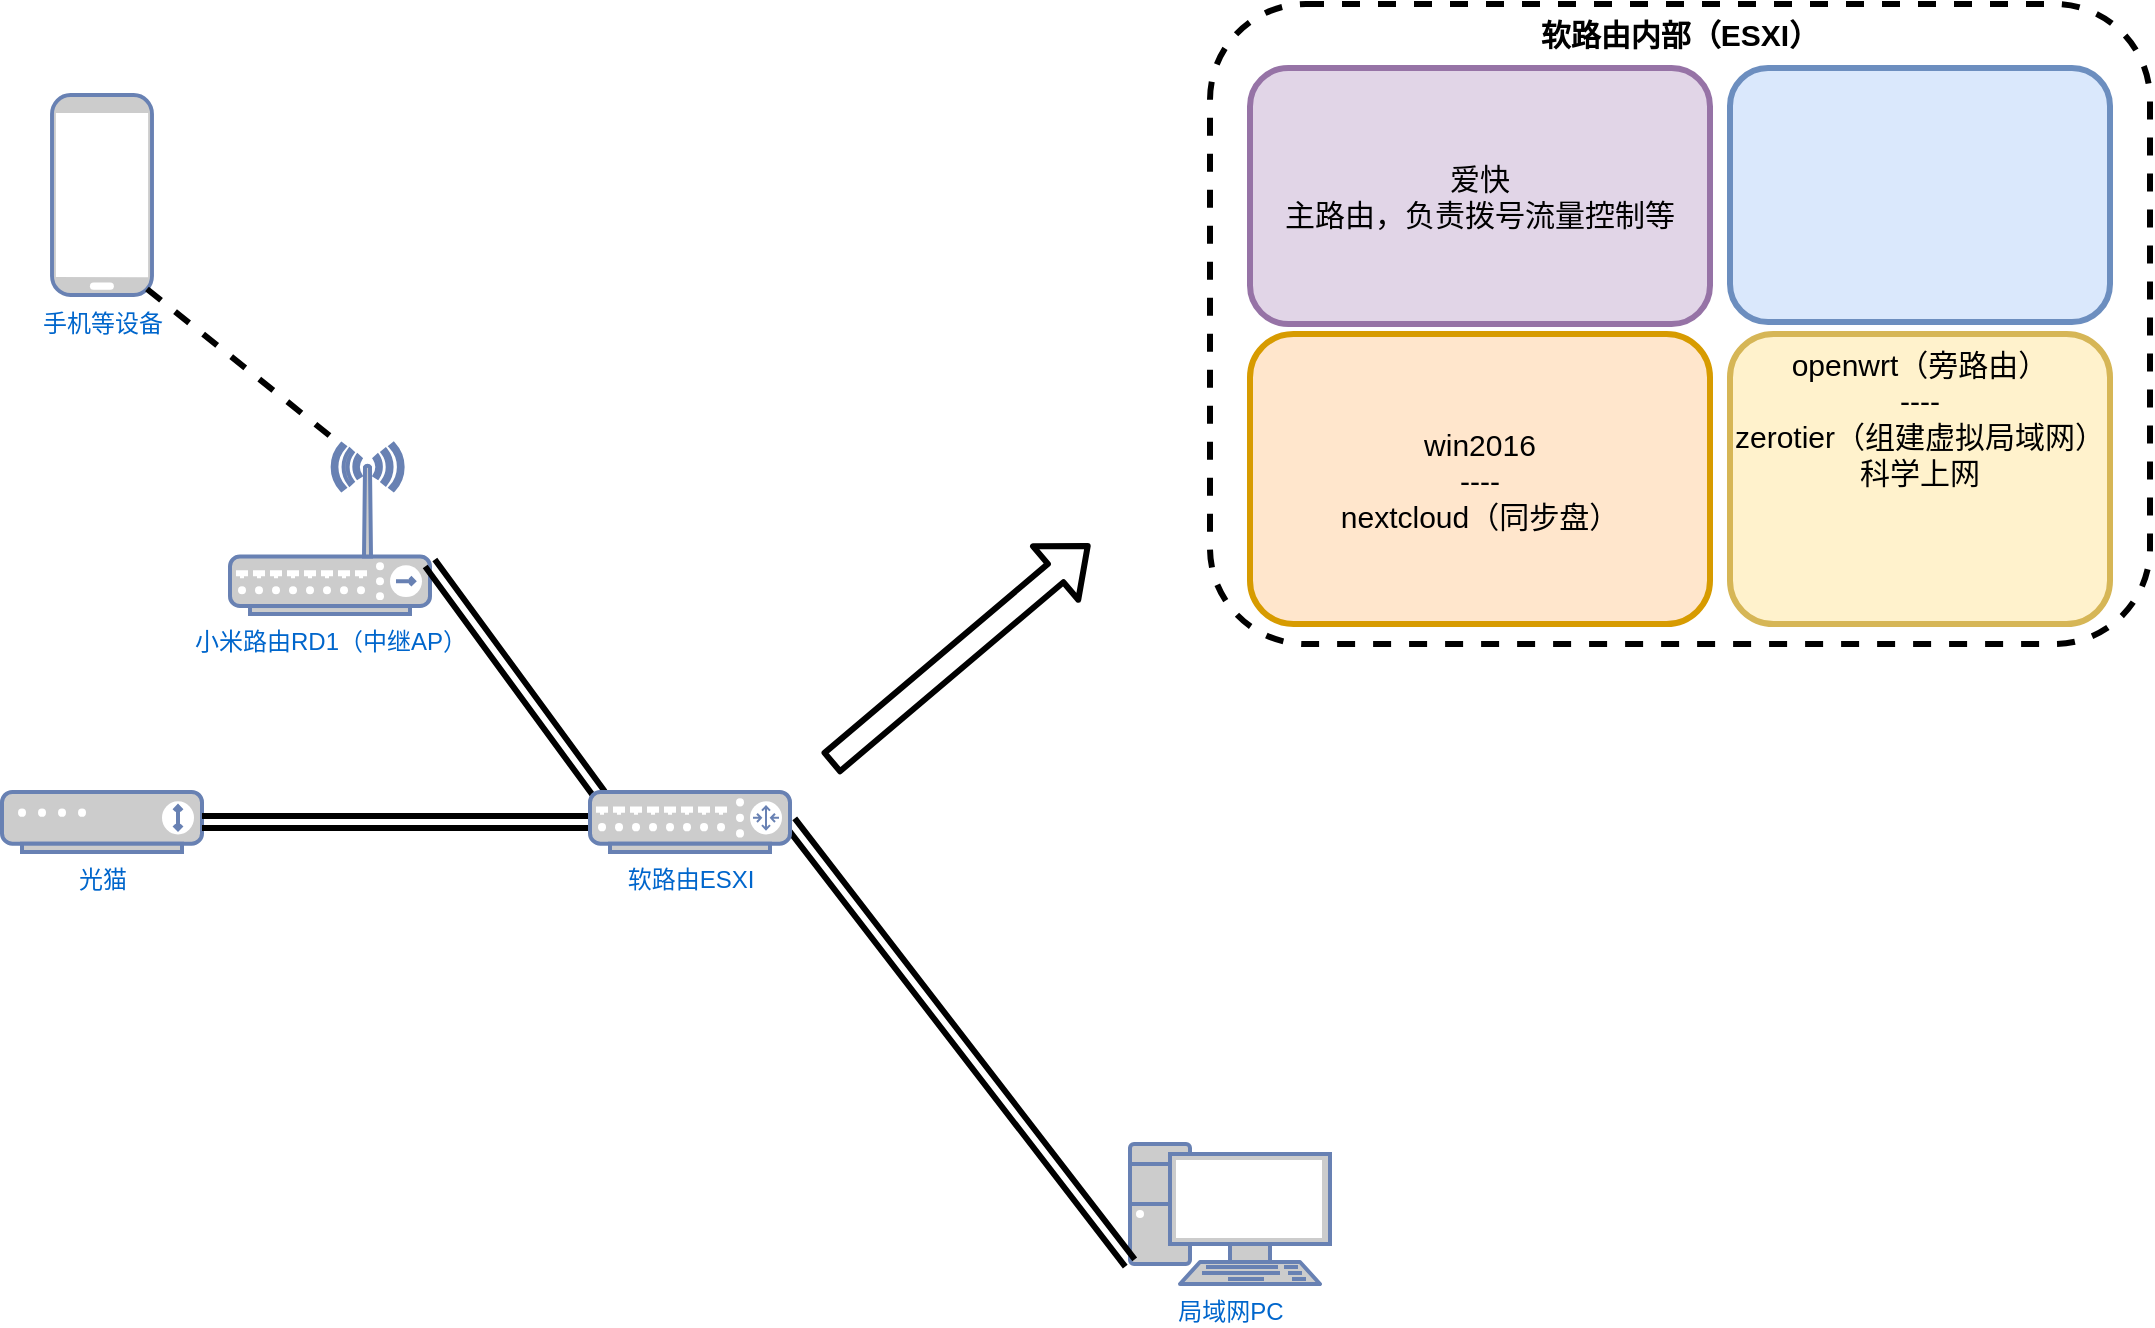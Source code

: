 <mxfile version="13.0.3" type="device"><diagram id="4dVkx46C4hj-4RHoTvHo" name="第 1 页"><mxGraphModel dx="2048" dy="1168" grid="1" gridSize="10" guides="1" tooltips="1" connect="1" arrows="1" fold="1" page="1" pageScale="1" pageWidth="1169" pageHeight="827" math="0" shadow="0"><root><mxCell id="0"/><mxCell id="1" parent="0"/><mxCell id="qo07VZC9uCO2pJ7NSxcm-1" value="光猫" style="fontColor=#0066CC;verticalAlign=top;verticalLabelPosition=bottom;labelPosition=center;align=center;html=1;outlineConnect=0;fillColor=#CCCCCC;strokeColor=#6881B3;gradientColor=none;gradientDirection=north;strokeWidth=2;shape=mxgraph.networks.modem;" vertex="1" parent="1"><mxGeometry x="36" y="414" width="100" height="30" as="geometry"/></mxCell><mxCell id="qo07VZC9uCO2pJ7NSxcm-2" value="小米路由RD1（中继AP）" style="fontColor=#0066CC;verticalAlign=top;verticalLabelPosition=bottom;labelPosition=center;align=center;html=1;outlineConnect=0;fillColor=#CCCCCC;strokeColor=#6881B3;gradientColor=none;gradientDirection=north;strokeWidth=2;shape=mxgraph.networks.wireless_hub;" vertex="1" parent="1"><mxGeometry x="150" y="240" width="100" height="85" as="geometry"/></mxCell><mxCell id="qo07VZC9uCO2pJ7NSxcm-4" value="局域网PC" style="fontColor=#0066CC;verticalAlign=top;verticalLabelPosition=bottom;labelPosition=center;align=center;html=1;outlineConnect=0;fillColor=#CCCCCC;strokeColor=#6881B3;gradientColor=none;gradientDirection=north;strokeWidth=2;shape=mxgraph.networks.pc;" vertex="1" parent="1"><mxGeometry x="600" y="590" width="100" height="70" as="geometry"/></mxCell><mxCell id="qo07VZC9uCO2pJ7NSxcm-5" value="手机等设备" style="fontColor=#0066CC;verticalAlign=top;verticalLabelPosition=bottom;labelPosition=center;align=center;html=1;outlineConnect=0;fillColor=#CCCCCC;strokeColor=#6881B3;gradientColor=none;gradientDirection=north;strokeWidth=2;shape=mxgraph.networks.mobile;" vertex="1" parent="1"><mxGeometry x="61" y="65.5" width="50" height="100" as="geometry"/></mxCell><mxCell id="qo07VZC9uCO2pJ7NSxcm-7" value="" style="shape=link;html=1;strokeWidth=3;entryX=0;entryY=0.5;entryDx=0;entryDy=0;entryPerimeter=0;" edge="1" parent="1" source="qo07VZC9uCO2pJ7NSxcm-1" target="qo07VZC9uCO2pJ7NSxcm-23"><mxGeometry width="50" height="50" relative="1" as="geometry"><mxPoint x="200" y="440" as="sourcePoint"/><mxPoint x="250" y="390" as="targetPoint"/></mxGeometry></mxCell><mxCell id="qo07VZC9uCO2pJ7NSxcm-9" value="" style="shape=link;html=1;strokeWidth=3;entryX=0.05;entryY=0.05;entryDx=0;entryDy=0;entryPerimeter=0;exitX=1;exitY=0.7;exitDx=0;exitDy=0;exitPerimeter=0;" edge="1" parent="1" source="qo07VZC9uCO2pJ7NSxcm-2" target="qo07VZC9uCO2pJ7NSxcm-23"><mxGeometry width="50" height="50" relative="1" as="geometry"><mxPoint x="420" y="400" as="sourcePoint"/><mxPoint x="470" y="350" as="targetPoint"/></mxGeometry></mxCell><mxCell id="qo07VZC9uCO2pJ7NSxcm-10" value="" style="endArrow=none;dashed=1;html=1;strokeWidth=3;entryX=0.55;entryY=0;entryDx=0;entryDy=0;entryPerimeter=0;exitX=0.95;exitY=0.97;exitDx=0;exitDy=0;exitPerimeter=0;" edge="1" parent="1" source="qo07VZC9uCO2pJ7NSxcm-5" target="qo07VZC9uCO2pJ7NSxcm-2"><mxGeometry width="50" height="50" relative="1" as="geometry"><mxPoint x="280" y="350" as="sourcePoint"/><mxPoint x="330" y="300" as="targetPoint"/></mxGeometry></mxCell><mxCell id="qo07VZC9uCO2pJ7NSxcm-11" value="" style="shape=link;html=1;strokeWidth=3;entryX=0;entryY=0.85;entryDx=0;entryDy=0;entryPerimeter=0;exitX=1;exitY=0.5;exitDx=0;exitDy=0;exitPerimeter=0;" edge="1" parent="1" source="qo07VZC9uCO2pJ7NSxcm-23" target="qo07VZC9uCO2pJ7NSxcm-4"><mxGeometry width="50" height="50" relative="1" as="geometry"><mxPoint x="610" y="455" as="sourcePoint"/><mxPoint x="690" y="400" as="targetPoint"/></mxGeometry></mxCell><mxCell id="qo07VZC9uCO2pJ7NSxcm-12" value="" style="shape=flexArrow;endArrow=classic;html=1;strokeWidth=3;" edge="1" parent="1"><mxGeometry width="50" height="50" relative="1" as="geometry"><mxPoint x="450" y="400" as="sourcePoint"/><mxPoint x="580" y="290" as="targetPoint"/></mxGeometry></mxCell><mxCell id="qo07VZC9uCO2pJ7NSxcm-15" value="软路由内部（ESXI）" style="rounded=1;whiteSpace=wrap;html=1;dashed=1;strokeWidth=3;verticalAlign=top;fontSize=15;fontStyle=1" vertex="1" parent="1"><mxGeometry x="640" y="20" width="470" height="320" as="geometry"/></mxCell><mxCell id="qo07VZC9uCO2pJ7NSxcm-16" value="openwrt（旁路由）&lt;br&gt;----&lt;br&gt;zerotier（组建虚拟局域网）&lt;br&gt;科学上网" style="rounded=1;whiteSpace=wrap;html=1;strokeWidth=3;fontSize=15;verticalAlign=top;fillColor=#fff2cc;strokeColor=#d6b656;" vertex="1" parent="1"><mxGeometry x="900" y="185" width="190" height="145" as="geometry"/></mxCell><mxCell id="qo07VZC9uCO2pJ7NSxcm-17" value="win2016&lt;br&gt;----&lt;br&gt;nextcloud（同步盘）" style="rounded=1;whiteSpace=wrap;html=1;strokeWidth=3;fontSize=15;fillColor=#ffe6cc;strokeColor=#d79b00;" vertex="1" parent="1"><mxGeometry x="660" y="185" width="230" height="145" as="geometry"/></mxCell><mxCell id="qo07VZC9uCO2pJ7NSxcm-18" value="" style="rounded=1;whiteSpace=wrap;html=1;strokeWidth=3;fontSize=15;fillColor=#dae8fc;strokeColor=#6c8ebf;" vertex="1" parent="1"><mxGeometry x="900" y="52" width="190" height="127" as="geometry"/></mxCell><mxCell id="qo07VZC9uCO2pJ7NSxcm-20" value="爱快&lt;br&gt;主路由，负责拨号流量控制等" style="rounded=1;whiteSpace=wrap;html=1;strokeWidth=3;fontSize=15;fillColor=#e1d5e7;strokeColor=#9673a6;" vertex="1" parent="1"><mxGeometry x="660" y="52" width="230" height="128" as="geometry"/></mxCell><mxCell id="qo07VZC9uCO2pJ7NSxcm-23" value="软路由ESXI" style="fontColor=#0066CC;verticalAlign=top;verticalLabelPosition=bottom;labelPosition=center;align=center;html=1;outlineConnect=0;fillColor=#CCCCCC;strokeColor=#6881B3;gradientColor=none;gradientDirection=north;strokeWidth=2;shape=mxgraph.networks.router;" vertex="1" parent="1"><mxGeometry x="330" y="414" width="100" height="30" as="geometry"/></mxCell></root></mxGraphModel></diagram></mxfile>